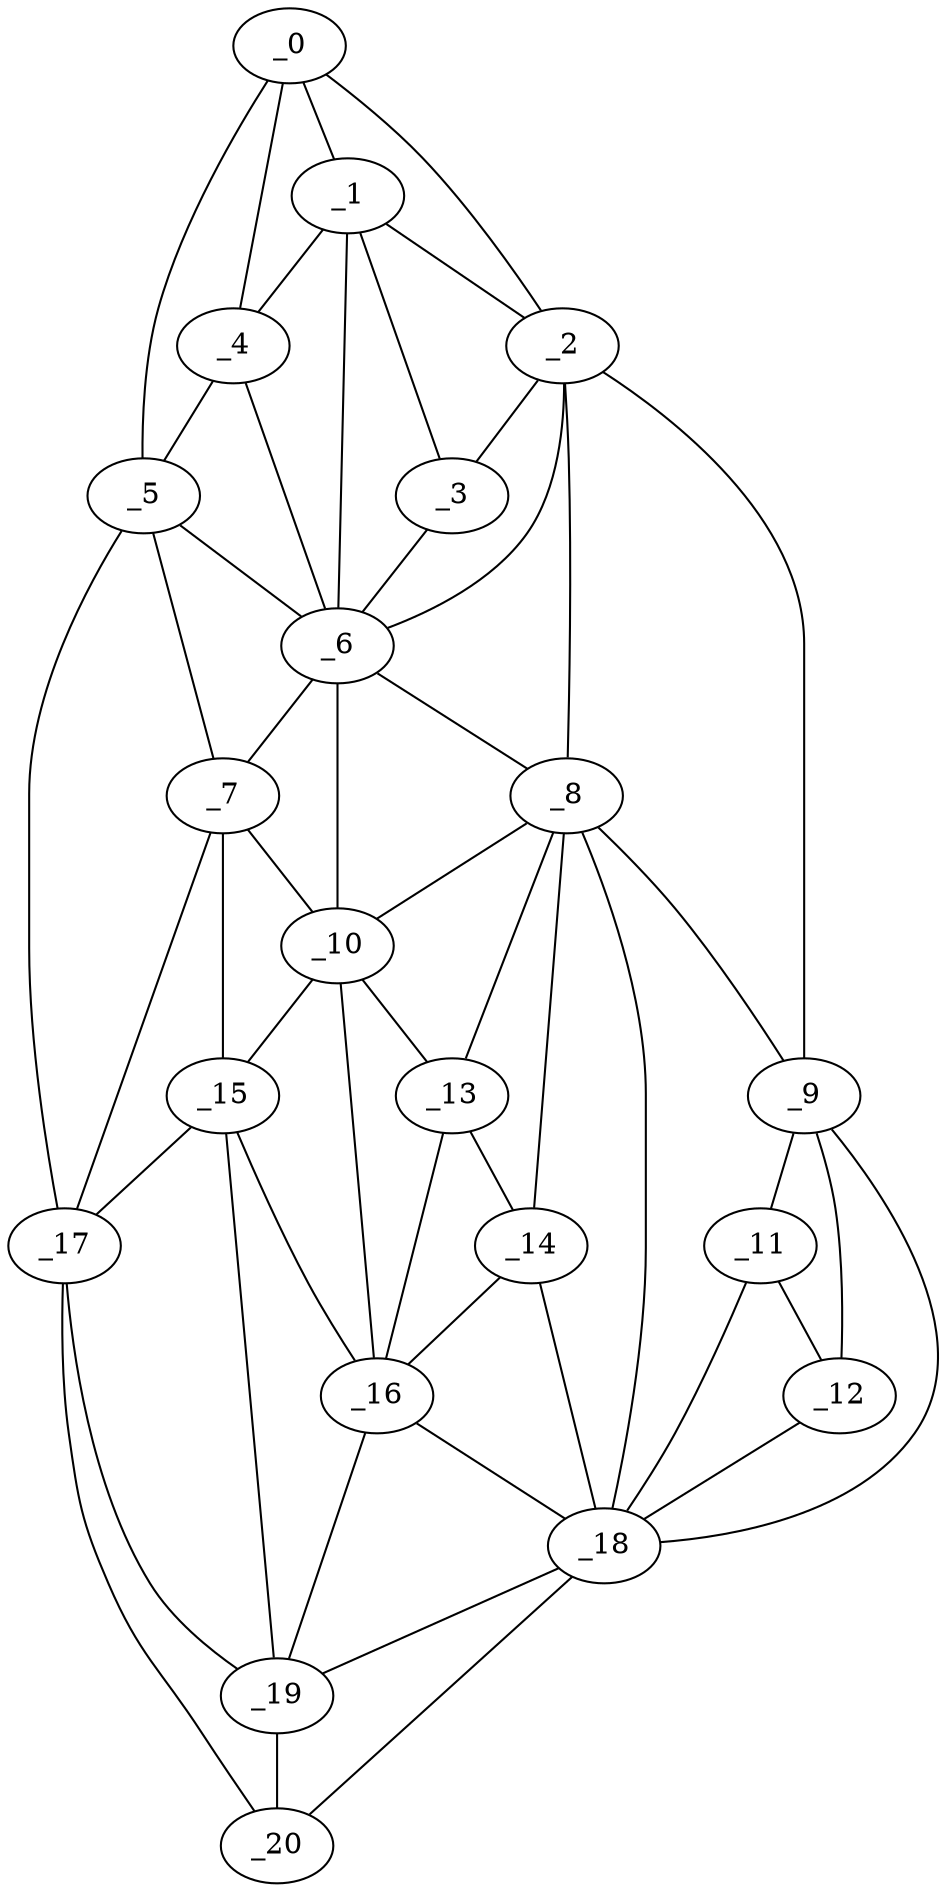 graph "obj39__190.gxl" {
	_0	 [x=6,
		y=23];
	_1	 [x=7,
		y=34];
	_0 -- _1	 [valence=1];
	_2	 [x=8,
		y=71];
	_0 -- _2	 [valence=1];
	_4	 [x=10,
		y=19];
	_0 -- _4	 [valence=2];
	_5	 [x=20,
		y=3];
	_0 -- _5	 [valence=1];
	_1 -- _2	 [valence=2];
	_3	 [x=9,
		y=43];
	_1 -- _3	 [valence=2];
	_1 -- _4	 [valence=2];
	_6	 [x=38,
		y=27];
	_1 -- _6	 [valence=2];
	_2 -- _3	 [valence=1];
	_2 -- _6	 [valence=2];
	_8	 [x=106,
		y=79];
	_2 -- _8	 [valence=2];
	_9	 [x=106,
		y=119];
	_2 -- _9	 [valence=1];
	_3 -- _6	 [valence=2];
	_4 -- _5	 [valence=1];
	_4 -- _6	 [valence=1];
	_5 -- _6	 [valence=2];
	_7	 [x=48,
		y=7];
	_5 -- _7	 [valence=2];
	_17	 [x=120,
		y=11];
	_5 -- _17	 [valence=1];
	_6 -- _7	 [valence=2];
	_6 -- _8	 [valence=2];
	_10	 [x=107,
		y=51];
	_6 -- _10	 [valence=1];
	_7 -- _10	 [valence=2];
	_15	 [x=115,
		y=35];
	_7 -- _15	 [valence=1];
	_7 -- _17	 [valence=2];
	_8 -- _9	 [valence=2];
	_8 -- _10	 [valence=2];
	_13	 [x=114,
		y=54];
	_8 -- _13	 [valence=2];
	_14	 [x=114,
		y=76];
	_8 -- _14	 [valence=2];
	_18	 [x=121,
		y=106];
	_8 -- _18	 [valence=1];
	_11	 [x=113,
		y=118];
	_9 -- _11	 [valence=1];
	_12	 [x=113,
		y=122];
	_9 -- _12	 [valence=1];
	_9 -- _18	 [valence=2];
	_10 -- _13	 [valence=2];
	_10 -- _15	 [valence=1];
	_16	 [x=117,
		y=43];
	_10 -- _16	 [valence=2];
	_11 -- _12	 [valence=2];
	_11 -- _18	 [valence=2];
	_12 -- _18	 [valence=1];
	_13 -- _14	 [valence=2];
	_13 -- _16	 [valence=2];
	_14 -- _16	 [valence=2];
	_14 -- _18	 [valence=2];
	_15 -- _16	 [valence=2];
	_15 -- _17	 [valence=2];
	_19	 [x=123,
		y=26];
	_15 -- _19	 [valence=1];
	_16 -- _18	 [valence=2];
	_16 -- _19	 [valence=2];
	_17 -- _19	 [valence=2];
	_20	 [x=124,
		y=18];
	_17 -- _20	 [valence=1];
	_18 -- _19	 [valence=2];
	_18 -- _20	 [valence=1];
	_19 -- _20	 [valence=2];
}
